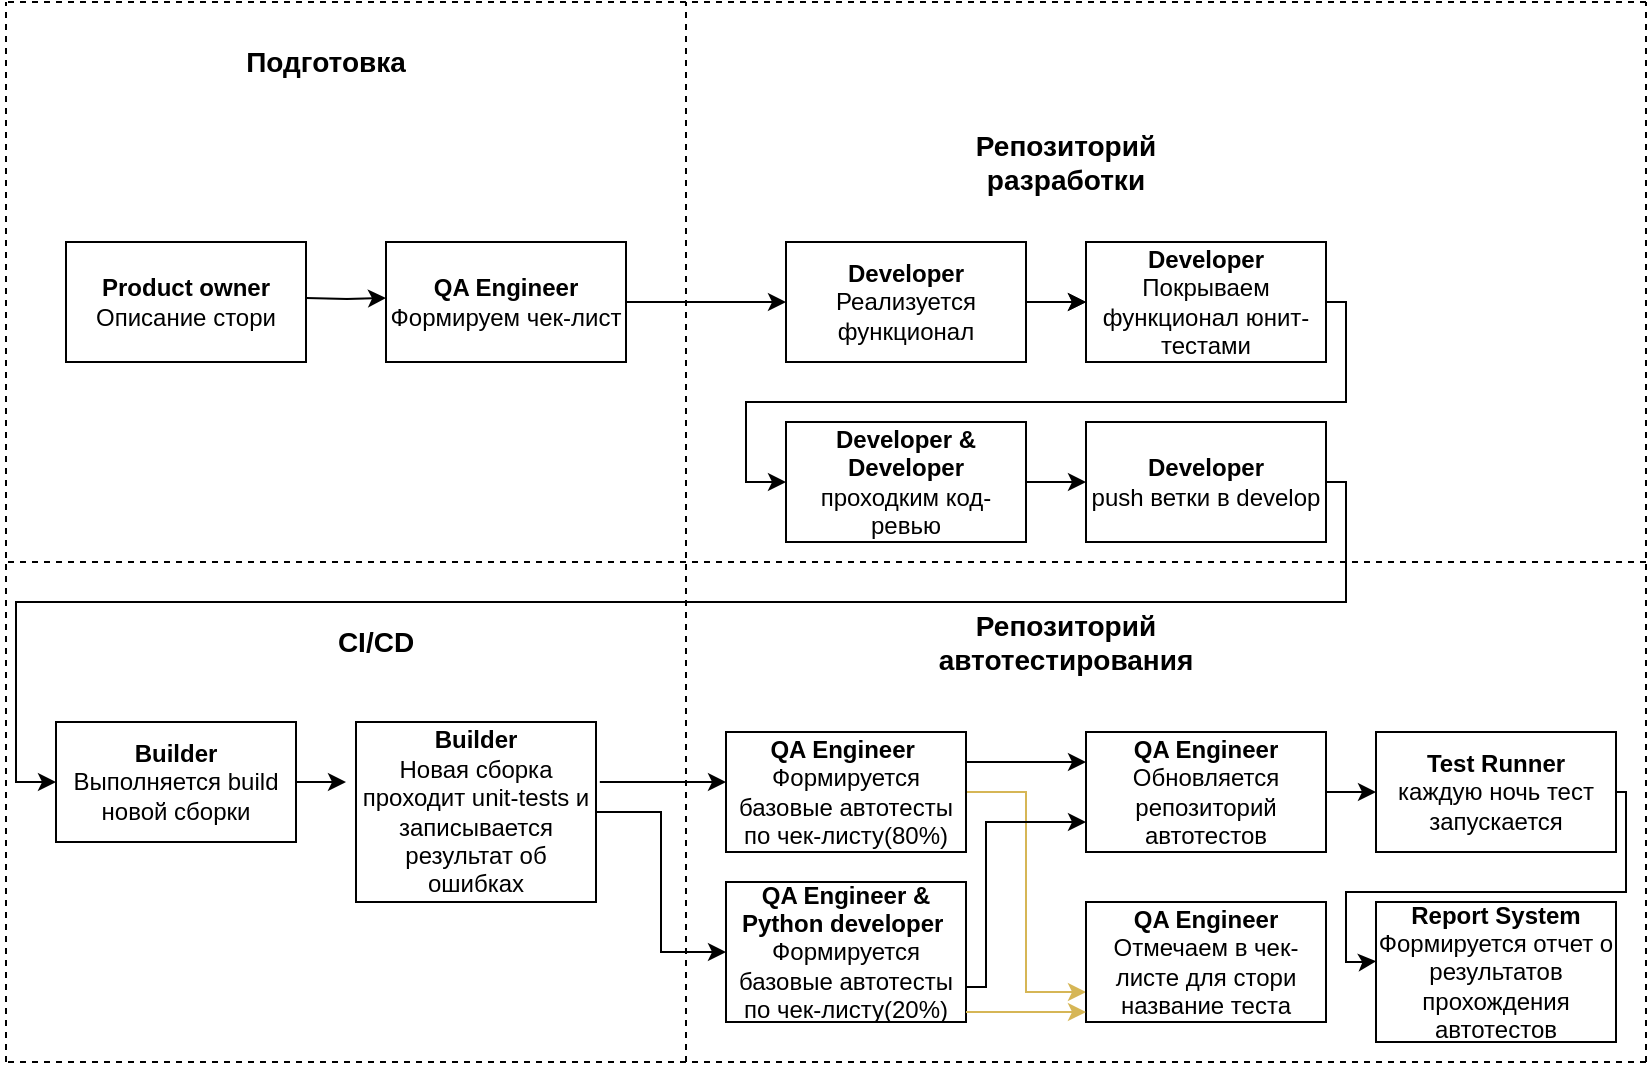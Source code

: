 <mxfile version="13.9.9" type="device"><diagram id="TIBQbywYhlbxTP7OXvUO" name="Page-1"><mxGraphModel dx="1755" dy="1747" grid="1" gridSize="10" guides="1" tooltips="1" connect="1" arrows="1" fold="1" page="1" pageScale="1" pageWidth="850" pageHeight="1100" math="0" shadow="0"><root><mxCell id="0"/><mxCell id="1" parent="0"/><mxCell id="57qUk_B4dmG-fU44DcnM-1" style="edgeStyle=orthogonalEdgeStyle;rounded=0;orthogonalLoop=1;jettySize=auto;html=1;entryX=0;entryY=0.5;entryDx=0;entryDy=0;" parent="1" source="F9jbk5R4xopR_FbheujB-9" target="F9jbk5R4xopR_FbheujB-10" edge="1"><mxGeometry relative="1" as="geometry"/></mxCell><mxCell id="1camTGUkoyIOHoBslvjA-3" value="" style="edgeStyle=orthogonalEdgeStyle;rounded=0;orthogonalLoop=1;jettySize=auto;html=1;" parent="1" source="F9jbk5R4xopR_FbheujB-9" target="F9jbk5R4xopR_FbheujB-10" edge="1"><mxGeometry relative="1" as="geometry"/></mxCell><mxCell id="F9jbk5R4xopR_FbheujB-9" value="&lt;b&gt;Developer&lt;/b&gt;&lt;br&gt;Реализуется функционал" style="rounded=0;whiteSpace=wrap;html=1;" parent="1" vertex="1"><mxGeometry x="70" width="120" height="60" as="geometry"/></mxCell><mxCell id="1camTGUkoyIOHoBslvjA-11" style="edgeStyle=orthogonalEdgeStyle;rounded=0;orthogonalLoop=1;jettySize=auto;html=1;entryX=0;entryY=0.5;entryDx=0;entryDy=0;" parent="1" source="F9jbk5R4xopR_FbheujB-10" target="57qUk_B4dmG-fU44DcnM-2" edge="1"><mxGeometry relative="1" as="geometry"><Array as="points"><mxPoint x="350" y="30"/><mxPoint x="350" y="80"/><mxPoint x="50" y="80"/><mxPoint x="50" y="120"/></Array></mxGeometry></mxCell><mxCell id="F9jbk5R4xopR_FbheujB-10" value="&lt;b&gt;Developer&lt;/b&gt;&lt;br&gt;Покрываем функционал юнит-тестами" style="rounded=0;whiteSpace=wrap;html=1;" parent="1" vertex="1"><mxGeometry x="220" width="120" height="60" as="geometry"/></mxCell><mxCell id="1camTGUkoyIOHoBslvjA-6" style="edgeStyle=orthogonalEdgeStyle;rounded=0;orthogonalLoop=1;jettySize=auto;html=1;exitX=1;exitY=0.5;exitDx=0;exitDy=0;entryX=0;entryY=0.5;entryDx=0;entryDy=0;" parent="1" source="57qUk_B4dmG-fU44DcnM-2" target="1camTGUkoyIOHoBslvjA-4" edge="1"><mxGeometry relative="1" as="geometry"/></mxCell><mxCell id="57qUk_B4dmG-fU44DcnM-2" value="&lt;b&gt;Developer &amp;amp; Developer&lt;/b&gt;&lt;br&gt;проходким код-ревью" style="rounded=0;whiteSpace=wrap;html=1;" parent="1" vertex="1"><mxGeometry x="70" y="90" width="120" height="60" as="geometry"/></mxCell><mxCell id="57qUk_B4dmG-fU44DcnM-7" style="edgeStyle=orthogonalEdgeStyle;rounded=0;orthogonalLoop=1;jettySize=auto;html=1;entryX=0;entryY=0.75;entryDx=0;entryDy=0;fillColor=#fff2cc;strokeColor=#d6b656;" parent="1" source="57qUk_B4dmG-fU44DcnM-4" target="1camTGUkoyIOHoBslvjA-14" edge="1"><mxGeometry relative="1" as="geometry"/></mxCell><mxCell id="Sjxda8k096T7DUTHmMqY-9" style="edgeStyle=orthogonalEdgeStyle;rounded=0;orthogonalLoop=1;jettySize=auto;html=1;exitX=1;exitY=0.25;exitDx=0;exitDy=0;entryX=0;entryY=0.25;entryDx=0;entryDy=0;" edge="1" parent="1" source="57qUk_B4dmG-fU44DcnM-4" target="57qUk_B4dmG-fU44DcnM-6"><mxGeometry relative="1" as="geometry"/></mxCell><mxCell id="57qUk_B4dmG-fU44DcnM-4" value="&lt;b&gt;QA Engineer&lt;/b&gt;&amp;nbsp;&lt;br&gt;Формируется базовые автотесты по чек-листу(80%)" style="rounded=0;whiteSpace=wrap;html=1;" parent="1" vertex="1"><mxGeometry x="40" y="245" width="120" height="60" as="geometry"/></mxCell><mxCell id="57qUk_B4dmG-fU44DcnM-9" style="edgeStyle=orthogonalEdgeStyle;rounded=0;orthogonalLoop=1;jettySize=auto;html=1;" parent="1" source="57qUk_B4dmG-fU44DcnM-6" target="57qUk_B4dmG-fU44DcnM-8" edge="1"><mxGeometry relative="1" as="geometry"/></mxCell><mxCell id="57qUk_B4dmG-fU44DcnM-6" value="&lt;b&gt;QA Engineer&lt;/b&gt;&lt;br&gt;Обновляется репозиторий автотестов" style="rounded=0;whiteSpace=wrap;html=1;" parent="1" vertex="1"><mxGeometry x="220" y="245" width="120" height="60" as="geometry"/></mxCell><mxCell id="1camTGUkoyIOHoBslvjA-18" style="edgeStyle=orthogonalEdgeStyle;rounded=0;orthogonalLoop=1;jettySize=auto;html=1;exitX=1;exitY=0.5;exitDx=0;exitDy=0;entryX=0.001;entryY=0.423;entryDx=0;entryDy=0;entryPerimeter=0;" parent="1" source="57qUk_B4dmG-fU44DcnM-8" target="1camTGUkoyIOHoBslvjA-17" edge="1"><mxGeometry relative="1" as="geometry"><Array as="points"><mxPoint x="490" y="275"/><mxPoint x="490" y="325"/><mxPoint x="350" y="325"/><mxPoint x="350" y="360"/><mxPoint x="360" y="360"/></Array></mxGeometry></mxCell><mxCell id="57qUk_B4dmG-fU44DcnM-8" value="&lt;b&gt;Test Runner&lt;/b&gt;&lt;br&gt;каждую ночь тест запускается" style="rounded=0;whiteSpace=wrap;html=1;" parent="1" vertex="1"><mxGeometry x="365" y="245" width="120" height="60" as="geometry"/></mxCell><mxCell id="57qUk_B4dmG-fU44DcnM-14" style="edgeStyle=orthogonalEdgeStyle;rounded=0;orthogonalLoop=1;jettySize=auto;html=1;entryX=0;entryY=0.5;entryDx=0;entryDy=0;" parent="1" edge="1"><mxGeometry relative="1" as="geometry"><mxPoint x="-170" y="28" as="sourcePoint"/><mxPoint x="-130" y="28" as="targetPoint"/></mxGeometry></mxCell><mxCell id="57qUk_B4dmG-fU44DcnM-12" value="&lt;b&gt;Product owner&lt;/b&gt;&lt;br&gt;Описание стори" style="rounded=0;whiteSpace=wrap;html=1;" parent="1" vertex="1"><mxGeometry x="-290" width="120" height="60" as="geometry"/></mxCell><mxCell id="1camTGUkoyIOHoBslvjA-10" style="edgeStyle=orthogonalEdgeStyle;rounded=0;orthogonalLoop=1;jettySize=auto;html=1;entryX=0;entryY=0.5;entryDx=0;entryDy=0;" parent="1" source="57qUk_B4dmG-fU44DcnM-13" target="F9jbk5R4xopR_FbheujB-9" edge="1"><mxGeometry relative="1" as="geometry"/></mxCell><mxCell id="57qUk_B4dmG-fU44DcnM-13" value="&lt;b&gt;QA Engineer&lt;/b&gt;&lt;br&gt;Формируем чек-лист" style="rounded=0;whiteSpace=wrap;html=1;" parent="1" vertex="1"><mxGeometry x="-130" width="120" height="60" as="geometry"/></mxCell><mxCell id="57qUk_B4dmG-fU44DcnM-19" value="" style="endArrow=none;dashed=1;html=1;" parent="1" edge="1"><mxGeometry width="50" height="50" relative="1" as="geometry"><mxPoint x="20" y="410" as="sourcePoint"/><mxPoint x="20" y="-120" as="targetPoint"/></mxGeometry></mxCell><mxCell id="57qUk_B4dmG-fU44DcnM-20" value="" style="endArrow=none;dashed=1;html=1;" parent="1" edge="1"><mxGeometry width="50" height="50" relative="1" as="geometry"><mxPoint x="500" y="410" as="sourcePoint"/><mxPoint x="500" y="-120" as="targetPoint"/></mxGeometry></mxCell><mxCell id="Sjxda8k096T7DUTHmMqY-1" style="edgeStyle=orthogonalEdgeStyle;rounded=0;orthogonalLoop=1;jettySize=auto;html=1;exitX=1;exitY=0.5;exitDx=0;exitDy=0;" edge="1" parent="1" source="57qUk_B4dmG-fU44DcnM-21"><mxGeometry relative="1" as="geometry"><mxPoint x="-150" y="269.667" as="targetPoint"/></mxGeometry></mxCell><mxCell id="57qUk_B4dmG-fU44DcnM-21" value="&lt;b&gt;Builder&lt;/b&gt;&lt;br&gt;Выполняется build новой сборки" style="rounded=0;whiteSpace=wrap;html=1;" parent="1" vertex="1"><mxGeometry x="-295" y="240" width="120" height="60" as="geometry"/></mxCell><mxCell id="Sjxda8k096T7DUTHmMqY-2" style="edgeStyle=orthogonalEdgeStyle;rounded=0;orthogonalLoop=1;jettySize=auto;html=1;entryX=0;entryY=0.417;entryDx=0;entryDy=0;entryPerimeter=0;exitX=1.016;exitY=0.333;exitDx=0;exitDy=0;exitPerimeter=0;" edge="1" parent="1" source="57qUk_B4dmG-fU44DcnM-22" target="57qUk_B4dmG-fU44DcnM-4"><mxGeometry relative="1" as="geometry"/></mxCell><mxCell id="Sjxda8k096T7DUTHmMqY-5" style="edgeStyle=orthogonalEdgeStyle;rounded=0;orthogonalLoop=1;jettySize=auto;html=1;" edge="1" parent="1" source="57qUk_B4dmG-fU44DcnM-22" target="Sjxda8k096T7DUTHmMqY-4"><mxGeometry relative="1" as="geometry"/></mxCell><mxCell id="57qUk_B4dmG-fU44DcnM-22" value="&lt;b&gt;Builder&lt;/b&gt;&lt;br&gt;Новая сборка проходит unit-tests и записывается результат об ошибках" style="rounded=0;whiteSpace=wrap;html=1;" parent="1" vertex="1"><mxGeometry x="-145" y="240" width="120" height="90" as="geometry"/></mxCell><mxCell id="57qUk_B4dmG-fU44DcnM-27" value="&lt;span style=&quot;font-size: 14px&quot;&gt;Подготовка&lt;/span&gt;" style="text;html=1;strokeColor=none;fillColor=none;align=center;verticalAlign=middle;whiteSpace=wrap;rounded=0;fontStyle=1" parent="1" vertex="1"><mxGeometry x="-180" y="-100" width="40" height="20" as="geometry"/></mxCell><mxCell id="57qUk_B4dmG-fU44DcnM-28" value="" style="endArrow=none;dashed=1;html=1;" parent="1" edge="1"><mxGeometry width="50" height="50" relative="1" as="geometry"><mxPoint x="-320" y="410" as="sourcePoint"/><mxPoint x="-320" y="-120" as="targetPoint"/></mxGeometry></mxCell><mxCell id="57qUk_B4dmG-fU44DcnM-29" value="&lt;span style=&quot;font-size: 14px&quot;&gt;Репозиторий разработки&lt;/span&gt;" style="text;html=1;strokeColor=none;fillColor=none;align=center;verticalAlign=middle;whiteSpace=wrap;rounded=0;fontStyle=1" parent="1" vertex="1"><mxGeometry x="190" y="-50" width="40" height="20" as="geometry"/></mxCell><mxCell id="57qUk_B4dmG-fU44DcnM-30" value="&lt;span style=&quot;font-size: 14px&quot;&gt;Репозиторий автотестирования&lt;/span&gt;" style="text;html=1;strokeColor=none;fillColor=none;align=center;verticalAlign=middle;whiteSpace=wrap;rounded=0;fontStyle=1" parent="1" vertex="1"><mxGeometry x="190" y="190" width="40" height="20" as="geometry"/></mxCell><mxCell id="57qUk_B4dmG-fU44DcnM-31" value="&lt;span style=&quot;font-size: 14px&quot;&gt;CI/CD&lt;/span&gt;" style="text;html=1;strokeColor=none;fillColor=none;align=center;verticalAlign=middle;whiteSpace=wrap;rounded=0;fontStyle=1" parent="1" vertex="1"><mxGeometry x="-155" y="190" width="40" height="20" as="geometry"/></mxCell><mxCell id="1camTGUkoyIOHoBslvjA-1" value="" style="endArrow=none;dashed=1;html=1;" parent="1" edge="1"><mxGeometry width="50" height="50" relative="1" as="geometry"><mxPoint x="500" y="160" as="sourcePoint"/><mxPoint x="-320" y="160" as="targetPoint"/></mxGeometry></mxCell><mxCell id="1camTGUkoyIOHoBslvjA-2" value="" style="endArrow=none;dashed=1;html=1;" parent="1" edge="1"><mxGeometry width="50" height="50" relative="1" as="geometry"><mxPoint x="500" y="-120" as="sourcePoint"/><mxPoint x="-320" y="-120" as="targetPoint"/></mxGeometry></mxCell><mxCell id="1camTGUkoyIOHoBslvjA-12" style="edgeStyle=orthogonalEdgeStyle;rounded=0;orthogonalLoop=1;jettySize=auto;html=1;entryX=0;entryY=0.5;entryDx=0;entryDy=0;" parent="1" source="1camTGUkoyIOHoBslvjA-4" target="57qUk_B4dmG-fU44DcnM-21" edge="1"><mxGeometry relative="1" as="geometry"><Array as="points"><mxPoint x="350" y="120"/><mxPoint x="350" y="180"/><mxPoint x="-315" y="180"/><mxPoint x="-315" y="270"/></Array></mxGeometry></mxCell><mxCell id="1camTGUkoyIOHoBslvjA-4" value="&lt;b&gt;Developer&lt;/b&gt;&lt;br&gt;push ветки в develop" style="rounded=0;whiteSpace=wrap;html=1;" parent="1" vertex="1"><mxGeometry x="220" y="90" width="120" height="60" as="geometry"/></mxCell><mxCell id="1camTGUkoyIOHoBslvjA-14" value="&lt;b&gt;QA Engineer&lt;/b&gt;&lt;br&gt;Отмечаем в чек-листе для стори название теста" style="rounded=0;whiteSpace=wrap;html=1;" parent="1" vertex="1"><mxGeometry x="220" y="330" width="120" height="60" as="geometry"/></mxCell><mxCell id="1camTGUkoyIOHoBslvjA-17" value="&lt;b&gt;Report System&lt;br&gt;&lt;/b&gt;Формируется отчет о результатов прохождения автотестов" style="rounded=0;whiteSpace=wrap;html=1;" parent="1" vertex="1"><mxGeometry x="365" y="330" width="120" height="70" as="geometry"/></mxCell><mxCell id="1camTGUkoyIOHoBslvjA-19" value="" style="endArrow=none;dashed=1;html=1;" parent="1" edge="1"><mxGeometry width="50" height="50" relative="1" as="geometry"><mxPoint x="500" y="410" as="sourcePoint"/><mxPoint x="-320" y="410" as="targetPoint"/></mxGeometry></mxCell><mxCell id="Sjxda8k096T7DUTHmMqY-7" style="edgeStyle=orthogonalEdgeStyle;rounded=0;orthogonalLoop=1;jettySize=auto;html=1;exitX=1;exitY=0.75;exitDx=0;exitDy=0;entryX=0;entryY=0.75;entryDx=0;entryDy=0;" edge="1" parent="1" source="Sjxda8k096T7DUTHmMqY-4" target="57qUk_B4dmG-fU44DcnM-6"><mxGeometry relative="1" as="geometry"><Array as="points"><mxPoint x="170" y="372"/><mxPoint x="170" y="290"/></Array></mxGeometry></mxCell><mxCell id="Sjxda8k096T7DUTHmMqY-4" value="&lt;b&gt;QA Engineer &amp;amp; Python developer&lt;/b&gt;&amp;nbsp;&lt;br&gt;Формируется базовые автотесты по чек-листу(20%)" style="rounded=0;whiteSpace=wrap;html=1;" vertex="1" parent="1"><mxGeometry x="40" y="320" width="120" height="70" as="geometry"/></mxCell><mxCell id="Sjxda8k096T7DUTHmMqY-8" style="edgeStyle=orthogonalEdgeStyle;rounded=0;orthogonalLoop=1;jettySize=auto;html=1;entryX=0;entryY=0.5;entryDx=0;entryDy=0;fillColor=#fff2cc;strokeColor=#d6b656;" edge="1" parent="1"><mxGeometry relative="1" as="geometry"><mxPoint x="160" y="385" as="sourcePoint"/><mxPoint x="220" y="385" as="targetPoint"/><Array as="points"><mxPoint x="190" y="385"/><mxPoint x="190" y="385"/></Array></mxGeometry></mxCell></root></mxGraphModel></diagram></mxfile>